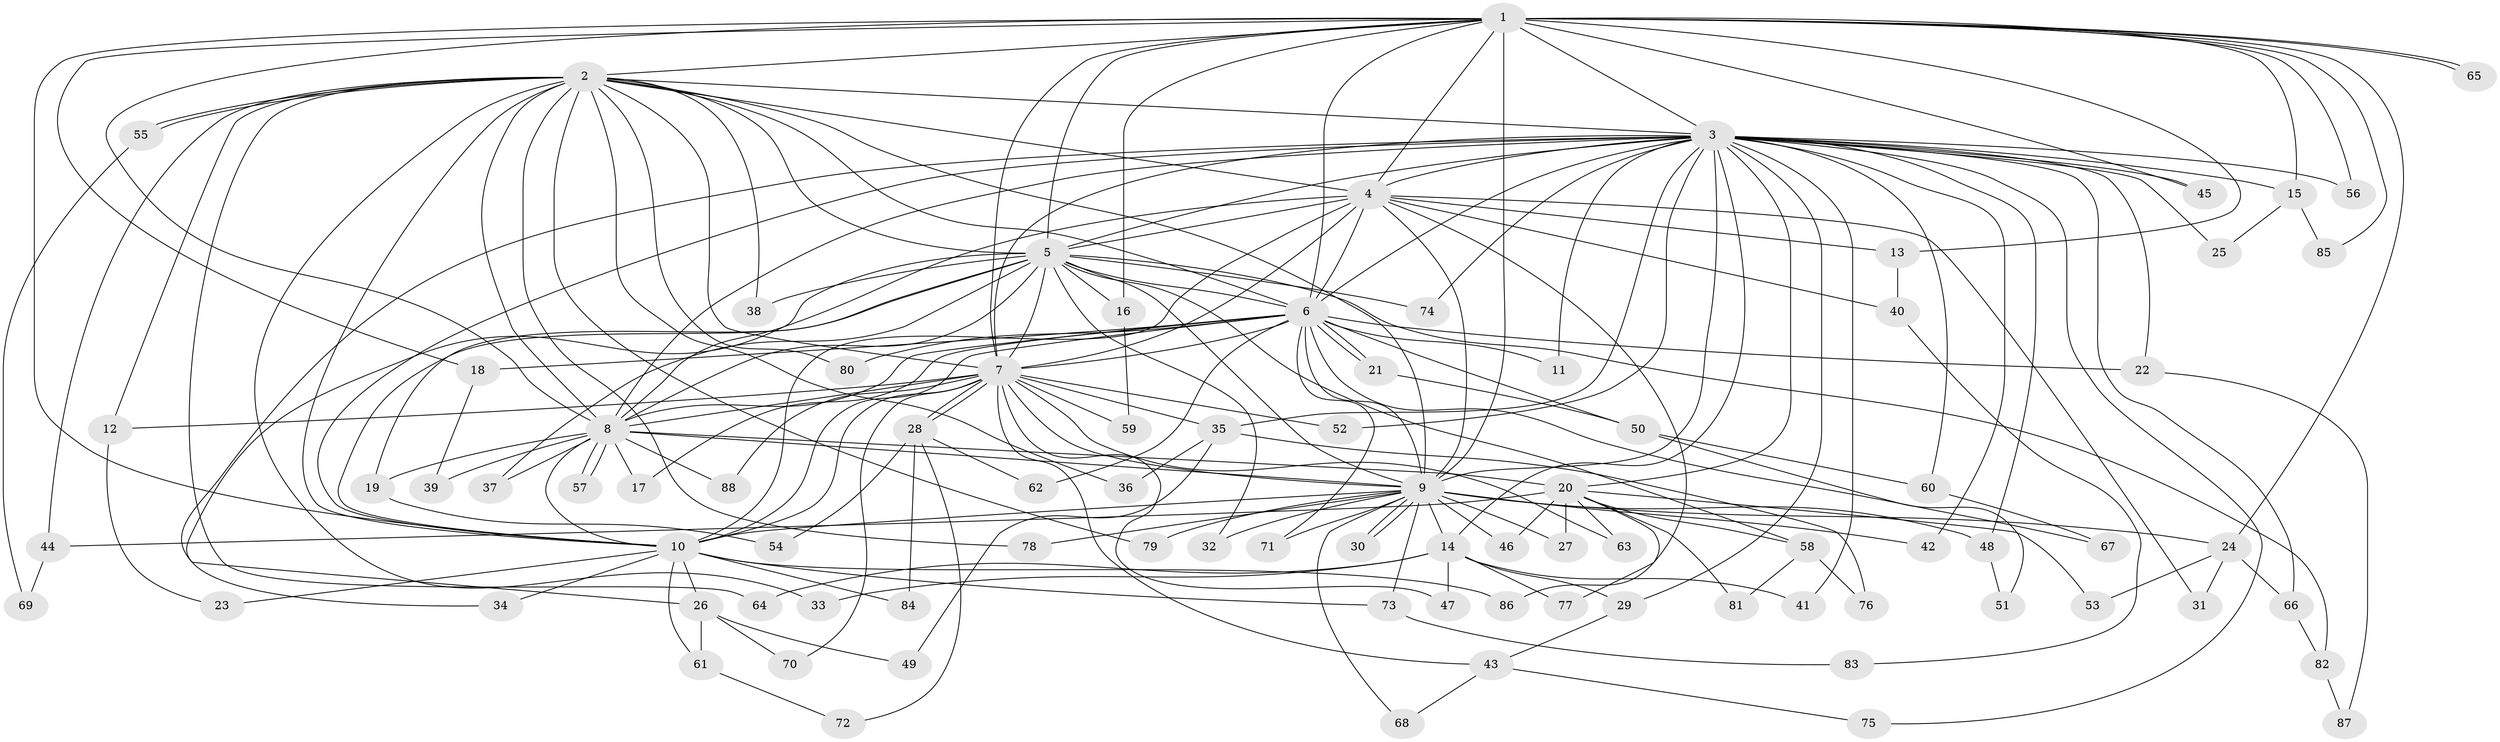 // Generated by graph-tools (version 1.1) at 2025/43/03/09/25 04:43:27]
// undirected, 88 vertices, 201 edges
graph export_dot {
graph [start="1"]
  node [color=gray90,style=filled];
  1;
  2;
  3;
  4;
  5;
  6;
  7;
  8;
  9;
  10;
  11;
  12;
  13;
  14;
  15;
  16;
  17;
  18;
  19;
  20;
  21;
  22;
  23;
  24;
  25;
  26;
  27;
  28;
  29;
  30;
  31;
  32;
  33;
  34;
  35;
  36;
  37;
  38;
  39;
  40;
  41;
  42;
  43;
  44;
  45;
  46;
  47;
  48;
  49;
  50;
  51;
  52;
  53;
  54;
  55;
  56;
  57;
  58;
  59;
  60;
  61;
  62;
  63;
  64;
  65;
  66;
  67;
  68;
  69;
  70;
  71;
  72;
  73;
  74;
  75;
  76;
  77;
  78;
  79;
  80;
  81;
  82;
  83;
  84;
  85;
  86;
  87;
  88;
  1 -- 2;
  1 -- 3;
  1 -- 4;
  1 -- 5;
  1 -- 6;
  1 -- 7;
  1 -- 8;
  1 -- 9;
  1 -- 10;
  1 -- 13;
  1 -- 15;
  1 -- 16;
  1 -- 18;
  1 -- 24;
  1 -- 45;
  1 -- 56;
  1 -- 65;
  1 -- 65;
  1 -- 85;
  2 -- 3;
  2 -- 4;
  2 -- 5;
  2 -- 6;
  2 -- 7;
  2 -- 8;
  2 -- 9;
  2 -- 10;
  2 -- 12;
  2 -- 33;
  2 -- 36;
  2 -- 38;
  2 -- 44;
  2 -- 55;
  2 -- 55;
  2 -- 64;
  2 -- 78;
  2 -- 79;
  2 -- 80;
  3 -- 4;
  3 -- 5;
  3 -- 6;
  3 -- 7;
  3 -- 8;
  3 -- 9;
  3 -- 10;
  3 -- 11;
  3 -- 14;
  3 -- 15;
  3 -- 20;
  3 -- 22;
  3 -- 25;
  3 -- 26;
  3 -- 29;
  3 -- 35;
  3 -- 41;
  3 -- 42;
  3 -- 45;
  3 -- 48;
  3 -- 52;
  3 -- 56;
  3 -- 60;
  3 -- 66;
  3 -- 74;
  3 -- 75;
  4 -- 5;
  4 -- 6;
  4 -- 7;
  4 -- 8;
  4 -- 9;
  4 -- 10;
  4 -- 13;
  4 -- 31;
  4 -- 40;
  4 -- 86;
  5 -- 6;
  5 -- 7;
  5 -- 8;
  5 -- 9;
  5 -- 10;
  5 -- 16;
  5 -- 19;
  5 -- 32;
  5 -- 34;
  5 -- 37;
  5 -- 38;
  5 -- 58;
  5 -- 74;
  5 -- 82;
  6 -- 7;
  6 -- 8;
  6 -- 9;
  6 -- 10;
  6 -- 11;
  6 -- 17;
  6 -- 18;
  6 -- 21;
  6 -- 21;
  6 -- 22;
  6 -- 50;
  6 -- 62;
  6 -- 67;
  6 -- 71;
  6 -- 80;
  7 -- 8;
  7 -- 9;
  7 -- 10;
  7 -- 12;
  7 -- 28;
  7 -- 28;
  7 -- 35;
  7 -- 43;
  7 -- 47;
  7 -- 52;
  7 -- 59;
  7 -- 63;
  7 -- 70;
  7 -- 88;
  8 -- 9;
  8 -- 10;
  8 -- 17;
  8 -- 19;
  8 -- 20;
  8 -- 37;
  8 -- 39;
  8 -- 57;
  8 -- 57;
  8 -- 88;
  9 -- 10;
  9 -- 14;
  9 -- 24;
  9 -- 27;
  9 -- 30;
  9 -- 30;
  9 -- 32;
  9 -- 42;
  9 -- 46;
  9 -- 48;
  9 -- 68;
  9 -- 71;
  9 -- 73;
  9 -- 78;
  9 -- 79;
  10 -- 23;
  10 -- 26;
  10 -- 34;
  10 -- 61;
  10 -- 73;
  10 -- 84;
  10 -- 86;
  12 -- 23;
  13 -- 40;
  14 -- 29;
  14 -- 33;
  14 -- 41;
  14 -- 47;
  14 -- 64;
  14 -- 77;
  15 -- 25;
  15 -- 85;
  16 -- 59;
  18 -- 39;
  19 -- 54;
  20 -- 27;
  20 -- 44;
  20 -- 46;
  20 -- 53;
  20 -- 58;
  20 -- 63;
  20 -- 77;
  20 -- 81;
  21 -- 50;
  22 -- 87;
  24 -- 31;
  24 -- 53;
  24 -- 66;
  26 -- 49;
  26 -- 61;
  26 -- 70;
  28 -- 54;
  28 -- 62;
  28 -- 72;
  28 -- 84;
  29 -- 43;
  35 -- 36;
  35 -- 49;
  35 -- 76;
  40 -- 83;
  43 -- 68;
  43 -- 75;
  44 -- 69;
  48 -- 51;
  50 -- 51;
  50 -- 60;
  55 -- 69;
  58 -- 76;
  58 -- 81;
  60 -- 67;
  61 -- 72;
  66 -- 82;
  73 -- 83;
  82 -- 87;
}
